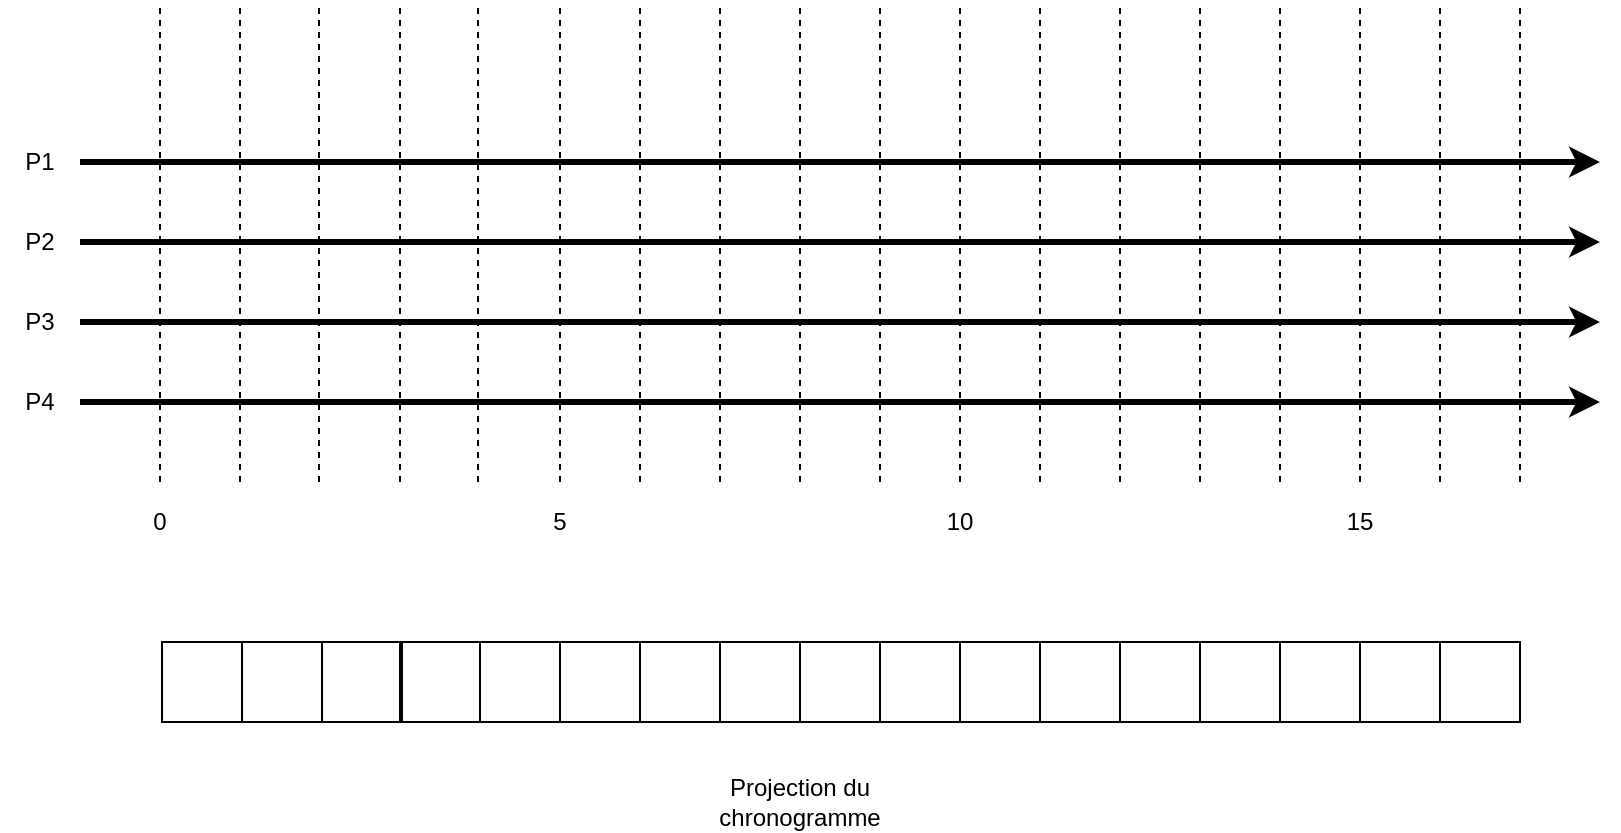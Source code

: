 <mxfile version="14.4.3" type="device"><diagram id="koR6rEhH4RlhdVhZv6KK" name="Page-1"><mxGraphModel dx="946" dy="587" grid="1" gridSize="10" guides="1" tooltips="1" connect="1" arrows="1" fold="1" page="1" pageScale="1" pageWidth="827" pageHeight="1169" math="0" shadow="0"><root><mxCell id="0"/><mxCell id="1" parent="0"/><mxCell id="553mWZuIQJLopImlODBH-5" value="" style="endArrow=classic;html=1;strokeWidth=3;" parent="1" edge="1"><mxGeometry width="50" height="50" relative="1" as="geometry"><mxPoint x="40" y="320" as="sourcePoint"/><mxPoint x="800" y="320" as="targetPoint"/></mxGeometry></mxCell><mxCell id="553mWZuIQJLopImlODBH-10" value="" style="endArrow=none;dashed=1;html=1;" parent="1" edge="1"><mxGeometry width="50" height="50" relative="1" as="geometry"><mxPoint x="80" y="400" as="sourcePoint"/><mxPoint x="80" y="160" as="targetPoint"/></mxGeometry></mxCell><mxCell id="553mWZuIQJLopImlODBH-11" value="" style="endArrow=none;dashed=1;html=1;" parent="1" edge="1"><mxGeometry width="50" height="50" relative="1" as="geometry"><mxPoint x="120" y="400" as="sourcePoint"/><mxPoint x="120" y="160" as="targetPoint"/></mxGeometry></mxCell><mxCell id="553mWZuIQJLopImlODBH-12" value="" style="endArrow=none;dashed=1;html=1;" parent="1" edge="1"><mxGeometry width="50" height="50" relative="1" as="geometry"><mxPoint x="159.5" y="400" as="sourcePoint"/><mxPoint x="159.5" y="160" as="targetPoint"/></mxGeometry></mxCell><mxCell id="553mWZuIQJLopImlODBH-13" value="" style="endArrow=none;dashed=1;html=1;" parent="1" edge="1"><mxGeometry width="50" height="50" relative="1" as="geometry"><mxPoint x="200" y="400" as="sourcePoint"/><mxPoint x="200" y="160" as="targetPoint"/></mxGeometry></mxCell><mxCell id="553mWZuIQJLopImlODBH-14" value="" style="endArrow=none;dashed=1;html=1;" parent="1" edge="1"><mxGeometry width="50" height="50" relative="1" as="geometry"><mxPoint x="239" y="400" as="sourcePoint"/><mxPoint x="239" y="160" as="targetPoint"/></mxGeometry></mxCell><mxCell id="553mWZuIQJLopImlODBH-15" value="" style="endArrow=none;dashed=1;html=1;" parent="1" edge="1"><mxGeometry width="50" height="50" relative="1" as="geometry"><mxPoint x="280" y="400" as="sourcePoint"/><mxPoint x="280" y="160" as="targetPoint"/></mxGeometry></mxCell><mxCell id="553mWZuIQJLopImlODBH-16" value="" style="endArrow=none;dashed=1;html=1;" parent="1" edge="1"><mxGeometry width="50" height="50" relative="1" as="geometry"><mxPoint x="320" y="400" as="sourcePoint"/><mxPoint x="320" y="160" as="targetPoint"/></mxGeometry></mxCell><mxCell id="553mWZuIQJLopImlODBH-17" value="" style="endArrow=none;dashed=1;html=1;" parent="1" edge="1"><mxGeometry width="50" height="50" relative="1" as="geometry"><mxPoint x="360" y="400" as="sourcePoint"/><mxPoint x="360" y="160" as="targetPoint"/></mxGeometry></mxCell><mxCell id="553mWZuIQJLopImlODBH-18" value="" style="endArrow=none;dashed=1;html=1;" parent="1" edge="1"><mxGeometry width="50" height="50" relative="1" as="geometry"><mxPoint x="400" y="400" as="sourcePoint"/><mxPoint x="400" y="160" as="targetPoint"/></mxGeometry></mxCell><mxCell id="553mWZuIQJLopImlODBH-19" value="" style="endArrow=none;dashed=1;html=1;" parent="1" edge="1"><mxGeometry width="50" height="50" relative="1" as="geometry"><mxPoint x="440" y="400" as="sourcePoint"/><mxPoint x="440" y="160" as="targetPoint"/></mxGeometry></mxCell><mxCell id="553mWZuIQJLopImlODBH-20" value="" style="endArrow=none;dashed=1;html=1;" parent="1" edge="1"><mxGeometry width="50" height="50" relative="1" as="geometry"><mxPoint x="480" y="400" as="sourcePoint"/><mxPoint x="480" y="160" as="targetPoint"/></mxGeometry></mxCell><mxCell id="553mWZuIQJLopImlODBH-21" value="" style="endArrow=none;dashed=1;html=1;" parent="1" edge="1"><mxGeometry width="50" height="50" relative="1" as="geometry"><mxPoint x="520" y="400" as="sourcePoint"/><mxPoint x="520" y="160" as="targetPoint"/></mxGeometry></mxCell><mxCell id="553mWZuIQJLopImlODBH-22" value="" style="endArrow=none;dashed=1;html=1;" parent="1" edge="1"><mxGeometry width="50" height="50" relative="1" as="geometry"><mxPoint x="560" y="400" as="sourcePoint"/><mxPoint x="560" y="160" as="targetPoint"/></mxGeometry></mxCell><mxCell id="553mWZuIQJLopImlODBH-23" value="" style="endArrow=none;dashed=1;html=1;" parent="1" edge="1"><mxGeometry width="50" height="50" relative="1" as="geometry"><mxPoint x="600" y="400" as="sourcePoint"/><mxPoint x="600" y="160" as="targetPoint"/></mxGeometry></mxCell><mxCell id="553mWZuIQJLopImlODBH-24" value="" style="endArrow=none;dashed=1;html=1;" parent="1" edge="1"><mxGeometry width="50" height="50" relative="1" as="geometry"><mxPoint x="640" y="400" as="sourcePoint"/><mxPoint x="640" y="160" as="targetPoint"/></mxGeometry></mxCell><mxCell id="553mWZuIQJLopImlODBH-25" value="" style="endArrow=none;dashed=1;html=1;" parent="1" edge="1"><mxGeometry width="50" height="50" relative="1" as="geometry"><mxPoint x="680" y="400" as="sourcePoint"/><mxPoint x="680" y="160" as="targetPoint"/></mxGeometry></mxCell><mxCell id="553mWZuIQJLopImlODBH-26" value="" style="endArrow=none;dashed=1;html=1;" parent="1" edge="1"><mxGeometry width="50" height="50" relative="1" as="geometry"><mxPoint x="720" y="400" as="sourcePoint"/><mxPoint x="720" y="160" as="targetPoint"/></mxGeometry></mxCell><mxCell id="553mWZuIQJLopImlODBH-27" value="" style="endArrow=none;dashed=1;html=1;" parent="1" edge="1"><mxGeometry width="50" height="50" relative="1" as="geometry"><mxPoint x="760" y="400" as="sourcePoint"/><mxPoint x="760" y="160" as="targetPoint"/></mxGeometry></mxCell><mxCell id="553mWZuIQJLopImlODBH-28" value="" style="endArrow=classic;html=1;strokeWidth=3;" parent="1" edge="1"><mxGeometry width="50" height="50" relative="1" as="geometry"><mxPoint x="40" y="280" as="sourcePoint"/><mxPoint x="800" y="280" as="targetPoint"/></mxGeometry></mxCell><mxCell id="553mWZuIQJLopImlODBH-29" value="" style="endArrow=classic;html=1;strokeWidth=3;" parent="1" edge="1"><mxGeometry width="50" height="50" relative="1" as="geometry"><mxPoint x="40" y="240" as="sourcePoint"/><mxPoint x="800" y="240" as="targetPoint"/></mxGeometry></mxCell><mxCell id="553mWZuIQJLopImlODBH-30" value="0" style="text;html=1;strokeColor=none;fillColor=none;align=center;verticalAlign=middle;whiteSpace=wrap;rounded=0;" parent="1" vertex="1"><mxGeometry x="60" y="410" width="40" height="20" as="geometry"/></mxCell><mxCell id="553mWZuIQJLopImlODBH-31" value="5" style="text;html=1;strokeColor=none;fillColor=none;align=center;verticalAlign=middle;whiteSpace=wrap;rounded=0;" parent="1" vertex="1"><mxGeometry x="260" y="410" width="40" height="20" as="geometry"/></mxCell><mxCell id="553mWZuIQJLopImlODBH-32" value="10" style="text;html=1;strokeColor=none;fillColor=none;align=center;verticalAlign=middle;whiteSpace=wrap;rounded=0;" parent="1" vertex="1"><mxGeometry x="460" y="410" width="40" height="20" as="geometry"/></mxCell><mxCell id="553mWZuIQJLopImlODBH-33" value="15" style="text;html=1;strokeColor=none;fillColor=none;align=center;verticalAlign=middle;whiteSpace=wrap;rounded=0;" parent="1" vertex="1"><mxGeometry x="660" y="410" width="40" height="20" as="geometry"/></mxCell><mxCell id="553mWZuIQJLopImlODBH-34" value="P1" style="text;html=1;strokeColor=none;fillColor=none;align=center;verticalAlign=middle;whiteSpace=wrap;rounded=0;" parent="1" vertex="1"><mxGeometry y="230" width="40" height="20" as="geometry"/></mxCell><mxCell id="553mWZuIQJLopImlODBH-35" value="P2" style="text;html=1;strokeColor=none;fillColor=none;align=center;verticalAlign=middle;whiteSpace=wrap;rounded=0;" parent="1" vertex="1"><mxGeometry y="270" width="40" height="20" as="geometry"/></mxCell><mxCell id="553mWZuIQJLopImlODBH-36" value="P3" style="text;html=1;strokeColor=none;fillColor=none;align=center;verticalAlign=middle;whiteSpace=wrap;rounded=0;" parent="1" vertex="1"><mxGeometry y="310" width="40" height="20" as="geometry"/></mxCell><mxCell id="553mWZuIQJLopImlODBH-43" value="" style="endArrow=classic;html=1;strokeWidth=3;" parent="1" edge="1"><mxGeometry width="50" height="50" relative="1" as="geometry"><mxPoint x="40" y="360" as="sourcePoint"/><mxPoint x="800" y="360" as="targetPoint"/></mxGeometry></mxCell><mxCell id="553mWZuIQJLopImlODBH-46" value="P4" style="text;html=1;strokeColor=none;fillColor=none;align=center;verticalAlign=middle;whiteSpace=wrap;rounded=0;" parent="1" vertex="1"><mxGeometry y="350" width="40" height="20" as="geometry"/></mxCell><mxCell id="d8I5Cvxhz37svWo-_JZf-2" value="" style="whiteSpace=wrap;html=1;aspect=fixed;fillColor=none;" vertex="1" parent="1"><mxGeometry x="81" y="480" width="40" height="40" as="geometry"/></mxCell><mxCell id="d8I5Cvxhz37svWo-_JZf-3" value="" style="whiteSpace=wrap;html=1;aspect=fixed;fillColor=none;" vertex="1" parent="1"><mxGeometry x="121" y="480" width="40" height="40" as="geometry"/></mxCell><mxCell id="d8I5Cvxhz37svWo-_JZf-4" value="" style="whiteSpace=wrap;html=1;aspect=fixed;fillColor=none;" vertex="1" parent="1"><mxGeometry x="161" y="480" width="40" height="40" as="geometry"/></mxCell><mxCell id="d8I5Cvxhz37svWo-_JZf-5" value="" style="whiteSpace=wrap;html=1;aspect=fixed;fillColor=none;" vertex="1" parent="1"><mxGeometry x="200" y="480" width="40" height="40" as="geometry"/></mxCell><mxCell id="d8I5Cvxhz37svWo-_JZf-6" value="" style="whiteSpace=wrap;html=1;aspect=fixed;fillColor=none;" vertex="1" parent="1"><mxGeometry x="240" y="480" width="40" height="40" as="geometry"/></mxCell><mxCell id="d8I5Cvxhz37svWo-_JZf-7" value="" style="whiteSpace=wrap;html=1;aspect=fixed;fillColor=none;" vertex="1" parent="1"><mxGeometry x="280" y="480" width="40" height="40" as="geometry"/></mxCell><mxCell id="d8I5Cvxhz37svWo-_JZf-8" value="" style="whiteSpace=wrap;html=1;aspect=fixed;fillColor=none;" vertex="1" parent="1"><mxGeometry x="320" y="480" width="40" height="40" as="geometry"/></mxCell><mxCell id="d8I5Cvxhz37svWo-_JZf-9" value="" style="whiteSpace=wrap;html=1;aspect=fixed;fillColor=none;" vertex="1" parent="1"><mxGeometry x="360" y="480" width="40" height="40" as="geometry"/></mxCell><mxCell id="d8I5Cvxhz37svWo-_JZf-10" value="" style="whiteSpace=wrap;html=1;aspect=fixed;fillColor=none;" vertex="1" parent="1"><mxGeometry x="400" y="480" width="40" height="40" as="geometry"/></mxCell><mxCell id="d8I5Cvxhz37svWo-_JZf-11" value="" style="whiteSpace=wrap;html=1;aspect=fixed;fillColor=none;" vertex="1" parent="1"><mxGeometry x="440" y="480" width="40" height="40" as="geometry"/></mxCell><mxCell id="d8I5Cvxhz37svWo-_JZf-12" value="" style="whiteSpace=wrap;html=1;aspect=fixed;fillColor=none;" vertex="1" parent="1"><mxGeometry x="480" y="480" width="40" height="40" as="geometry"/></mxCell><mxCell id="d8I5Cvxhz37svWo-_JZf-13" value="" style="whiteSpace=wrap;html=1;aspect=fixed;fillColor=none;" vertex="1" parent="1"><mxGeometry x="520" y="480" width="40" height="40" as="geometry"/></mxCell><mxCell id="d8I5Cvxhz37svWo-_JZf-14" value="" style="whiteSpace=wrap;html=1;aspect=fixed;fillColor=none;" vertex="1" parent="1"><mxGeometry x="560" y="480" width="40" height="40" as="geometry"/></mxCell><mxCell id="d8I5Cvxhz37svWo-_JZf-15" value="" style="whiteSpace=wrap;html=1;aspect=fixed;fillColor=none;" vertex="1" parent="1"><mxGeometry x="600" y="480" width="40" height="40" as="geometry"/></mxCell><mxCell id="d8I5Cvxhz37svWo-_JZf-16" value="" style="whiteSpace=wrap;html=1;aspect=fixed;fillColor=none;" vertex="1" parent="1"><mxGeometry x="640" y="480" width="40" height="40" as="geometry"/></mxCell><mxCell id="d8I5Cvxhz37svWo-_JZf-17" value="" style="whiteSpace=wrap;html=1;aspect=fixed;fillColor=none;" vertex="1" parent="1"><mxGeometry x="680" y="480" width="40" height="40" as="geometry"/></mxCell><mxCell id="d8I5Cvxhz37svWo-_JZf-18" value="" style="whiteSpace=wrap;html=1;aspect=fixed;fillColor=none;" vertex="1" parent="1"><mxGeometry x="720" y="480" width="40" height="40" as="geometry"/></mxCell><mxCell id="d8I5Cvxhz37svWo-_JZf-21" value="Projection du chronogramme" style="text;html=1;strokeColor=none;fillColor=none;align=center;verticalAlign=middle;whiteSpace=wrap;rounded=0;" vertex="1" parent="1"><mxGeometry x="380" y="550" width="40" height="20" as="geometry"/></mxCell></root></mxGraphModel></diagram></mxfile>